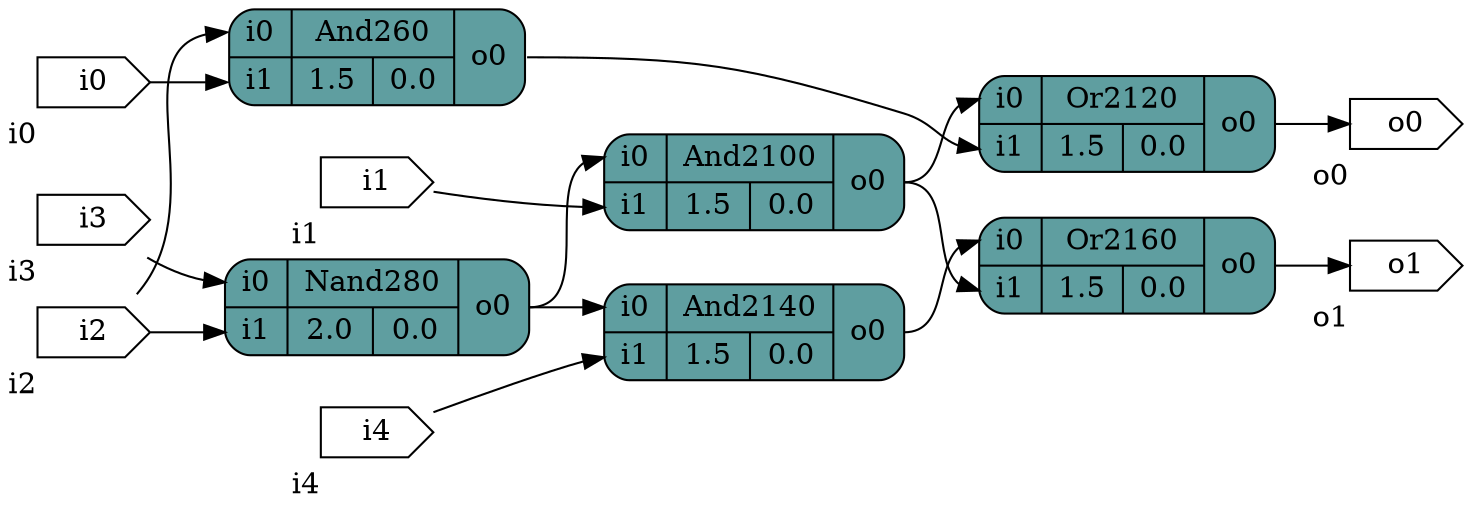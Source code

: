 digraph circ_C17 {
		graph [rankdir = LR];
		And260[shape=record; style="rounded,filled"; fillcolor=cadetblue; label="{{<i0>i0|<i1>i1}|{And260|{1.5|0.0}}|{<o0>o0}}"]
		Nand280[shape=record; style="rounded,filled"; fillcolor=cadetblue; label="{{<i0>i0|<i1>i1}|{Nand280|{2.0|0.0}}|{<o0>o0}}"]
		And2100[shape=record; style="rounded,filled"; fillcolor=cadetblue; label="{{<i0>i0|<i1>i1}|{And2100|{1.5|0.0}}|{<o0>o0}}"]
		Or2120[shape=record; style="rounded,filled"; fillcolor=cadetblue; label="{{<i0>i0|<i1>i1}|{Or2120|{1.5|0.0}}|{<o0>o0}}"]
		And2140[shape=record; style="rounded,filled"; fillcolor=cadetblue; label="{{<i0>i0|<i1>i1}|{And2140|{1.5|0.0}}|{<o0>o0}}"]
		Or2160[shape=record; style="rounded,filled"; fillcolor=cadetblue; label="{{<i0>i0|<i1>i1}|{Or2160|{1.5|0.0}}|{<o0>o0}}"]
		i0[shape=cds,xlabel="i0"]
		i1[shape=cds,xlabel="i1"]
		i2[shape=cds,xlabel="i2"]
		i3[shape=cds,xlabel="i3"]
		i4[shape=cds,xlabel="i4"]
		o0[shape=cds,xlabel="o0"]
		o1[shape=cds,xlabel="o1"]
		i0 -> And260:i1;
		i1 -> And2100:i1;
		i2 -> And260:i0;
		i2 -> Nand280:i1;
		i3 -> Nand280:i0;
		i4 -> And2140:i1;
		And260:o0 -> Or2120:i1;
		Nand280:o0 -> And2100:i0;
		Nand280:o0 -> And2140:i0;
		And2100:o0 -> Or2120:i0;
		And2100:o0 -> Or2160:i1;
		Or2120:o0 -> o0;
		And2140:o0 -> Or2160:i0;
		Or2160:o0 -> o1;
}
